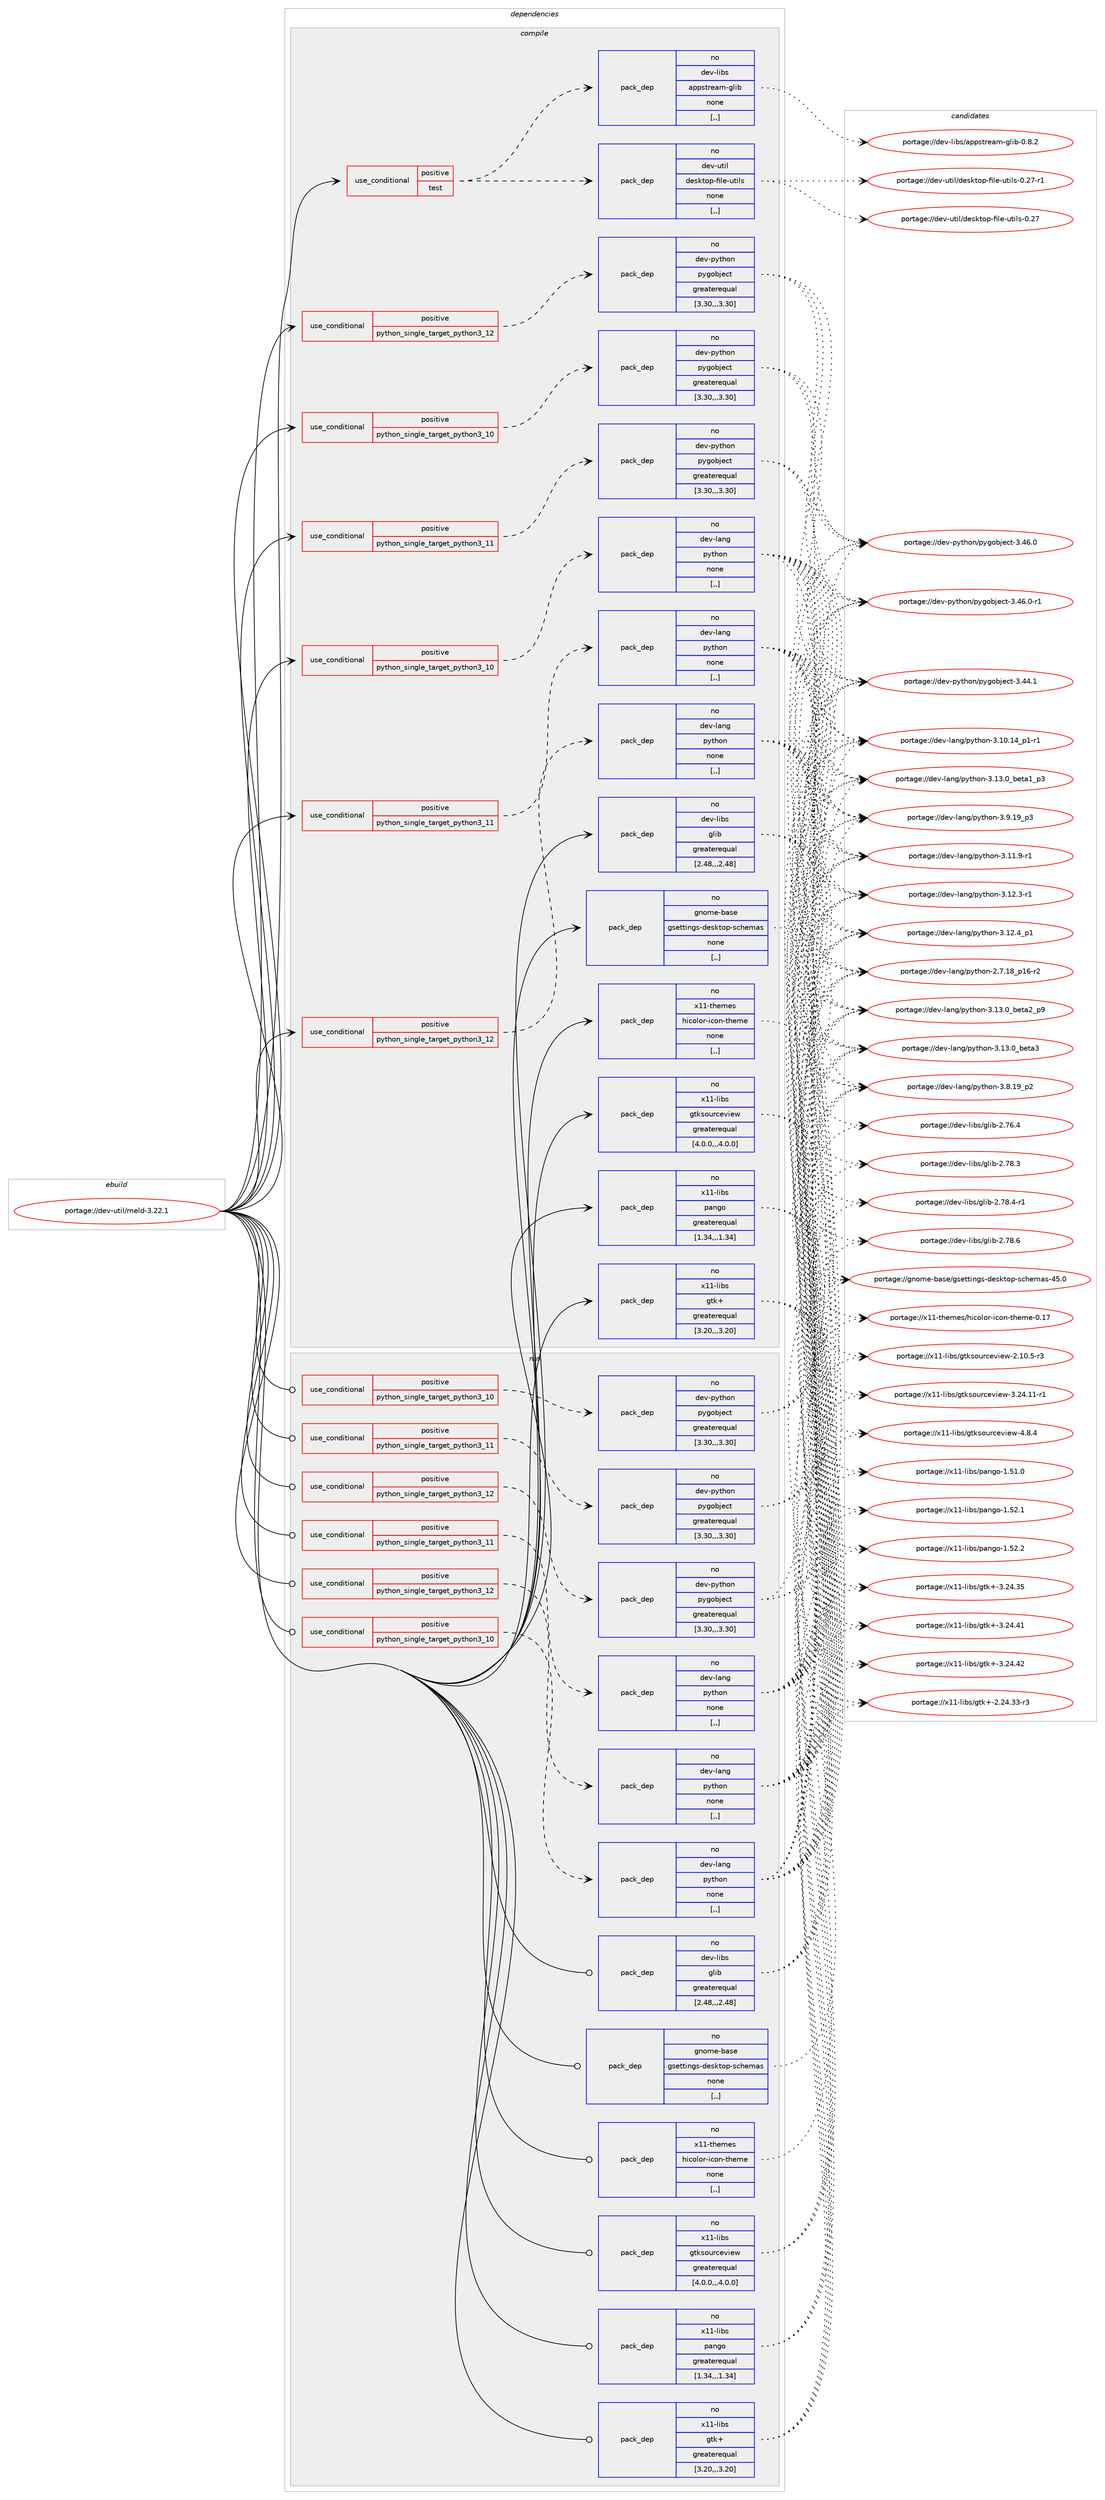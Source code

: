 digraph prolog {

# *************
# Graph options
# *************

newrank=true;
concentrate=true;
compound=true;
graph [rankdir=LR,fontname=Helvetica,fontsize=10,ranksep=1.5];#, ranksep=2.5, nodesep=0.2];
edge  [arrowhead=vee];
node  [fontname=Helvetica,fontsize=10];

# **********
# The ebuild
# **********

subgraph cluster_leftcol {
color=gray;
rank=same;
label=<<i>ebuild</i>>;
id [label="portage://dev-util/meld-3.22.1", color=red, width=4, href="../dev-util/meld-3.22.1.svg"];
}

# ****************
# The dependencies
# ****************

subgraph cluster_midcol {
color=gray;
label=<<i>dependencies</i>>;
subgraph cluster_compile {
fillcolor="#eeeeee";
style=filled;
label=<<i>compile</i>>;
subgraph cond59559 {
dependency212541 [label=<<TABLE BORDER="0" CELLBORDER="1" CELLSPACING="0" CELLPADDING="4"><TR><TD ROWSPAN="3" CELLPADDING="10">use_conditional</TD></TR><TR><TD>positive</TD></TR><TR><TD>python_single_target_python3_10</TD></TR></TABLE>>, shape=none, color=red];
subgraph pack151566 {
dependency212542 [label=<<TABLE BORDER="0" CELLBORDER="1" CELLSPACING="0" CELLPADDING="4" WIDTH="220"><TR><TD ROWSPAN="6" CELLPADDING="30">pack_dep</TD></TR><TR><TD WIDTH="110">no</TD></TR><TR><TD>dev-lang</TD></TR><TR><TD>python</TD></TR><TR><TD>none</TD></TR><TR><TD>[,,]</TD></TR></TABLE>>, shape=none, color=blue];
}
dependency212541:e -> dependency212542:w [weight=20,style="dashed",arrowhead="vee"];
}
id:e -> dependency212541:w [weight=20,style="solid",arrowhead="vee"];
subgraph cond59560 {
dependency212543 [label=<<TABLE BORDER="0" CELLBORDER="1" CELLSPACING="0" CELLPADDING="4"><TR><TD ROWSPAN="3" CELLPADDING="10">use_conditional</TD></TR><TR><TD>positive</TD></TR><TR><TD>python_single_target_python3_10</TD></TR></TABLE>>, shape=none, color=red];
subgraph pack151567 {
dependency212544 [label=<<TABLE BORDER="0" CELLBORDER="1" CELLSPACING="0" CELLPADDING="4" WIDTH="220"><TR><TD ROWSPAN="6" CELLPADDING="30">pack_dep</TD></TR><TR><TD WIDTH="110">no</TD></TR><TR><TD>dev-python</TD></TR><TR><TD>pygobject</TD></TR><TR><TD>greaterequal</TD></TR><TR><TD>[3.30,,,3.30]</TD></TR></TABLE>>, shape=none, color=blue];
}
dependency212543:e -> dependency212544:w [weight=20,style="dashed",arrowhead="vee"];
}
id:e -> dependency212543:w [weight=20,style="solid",arrowhead="vee"];
subgraph cond59561 {
dependency212545 [label=<<TABLE BORDER="0" CELLBORDER="1" CELLSPACING="0" CELLPADDING="4"><TR><TD ROWSPAN="3" CELLPADDING="10">use_conditional</TD></TR><TR><TD>positive</TD></TR><TR><TD>python_single_target_python3_11</TD></TR></TABLE>>, shape=none, color=red];
subgraph pack151568 {
dependency212546 [label=<<TABLE BORDER="0" CELLBORDER="1" CELLSPACING="0" CELLPADDING="4" WIDTH="220"><TR><TD ROWSPAN="6" CELLPADDING="30">pack_dep</TD></TR><TR><TD WIDTH="110">no</TD></TR><TR><TD>dev-lang</TD></TR><TR><TD>python</TD></TR><TR><TD>none</TD></TR><TR><TD>[,,]</TD></TR></TABLE>>, shape=none, color=blue];
}
dependency212545:e -> dependency212546:w [weight=20,style="dashed",arrowhead="vee"];
}
id:e -> dependency212545:w [weight=20,style="solid",arrowhead="vee"];
subgraph cond59562 {
dependency212547 [label=<<TABLE BORDER="0" CELLBORDER="1" CELLSPACING="0" CELLPADDING="4"><TR><TD ROWSPAN="3" CELLPADDING="10">use_conditional</TD></TR><TR><TD>positive</TD></TR><TR><TD>python_single_target_python3_11</TD></TR></TABLE>>, shape=none, color=red];
subgraph pack151569 {
dependency212548 [label=<<TABLE BORDER="0" CELLBORDER="1" CELLSPACING="0" CELLPADDING="4" WIDTH="220"><TR><TD ROWSPAN="6" CELLPADDING="30">pack_dep</TD></TR><TR><TD WIDTH="110">no</TD></TR><TR><TD>dev-python</TD></TR><TR><TD>pygobject</TD></TR><TR><TD>greaterequal</TD></TR><TR><TD>[3.30,,,3.30]</TD></TR></TABLE>>, shape=none, color=blue];
}
dependency212547:e -> dependency212548:w [weight=20,style="dashed",arrowhead="vee"];
}
id:e -> dependency212547:w [weight=20,style="solid",arrowhead="vee"];
subgraph cond59563 {
dependency212549 [label=<<TABLE BORDER="0" CELLBORDER="1" CELLSPACING="0" CELLPADDING="4"><TR><TD ROWSPAN="3" CELLPADDING="10">use_conditional</TD></TR><TR><TD>positive</TD></TR><TR><TD>python_single_target_python3_12</TD></TR></TABLE>>, shape=none, color=red];
subgraph pack151570 {
dependency212550 [label=<<TABLE BORDER="0" CELLBORDER="1" CELLSPACING="0" CELLPADDING="4" WIDTH="220"><TR><TD ROWSPAN="6" CELLPADDING="30">pack_dep</TD></TR><TR><TD WIDTH="110">no</TD></TR><TR><TD>dev-lang</TD></TR><TR><TD>python</TD></TR><TR><TD>none</TD></TR><TR><TD>[,,]</TD></TR></TABLE>>, shape=none, color=blue];
}
dependency212549:e -> dependency212550:w [weight=20,style="dashed",arrowhead="vee"];
}
id:e -> dependency212549:w [weight=20,style="solid",arrowhead="vee"];
subgraph cond59564 {
dependency212551 [label=<<TABLE BORDER="0" CELLBORDER="1" CELLSPACING="0" CELLPADDING="4"><TR><TD ROWSPAN="3" CELLPADDING="10">use_conditional</TD></TR><TR><TD>positive</TD></TR><TR><TD>python_single_target_python3_12</TD></TR></TABLE>>, shape=none, color=red];
subgraph pack151571 {
dependency212552 [label=<<TABLE BORDER="0" CELLBORDER="1" CELLSPACING="0" CELLPADDING="4" WIDTH="220"><TR><TD ROWSPAN="6" CELLPADDING="30">pack_dep</TD></TR><TR><TD WIDTH="110">no</TD></TR><TR><TD>dev-python</TD></TR><TR><TD>pygobject</TD></TR><TR><TD>greaterequal</TD></TR><TR><TD>[3.30,,,3.30]</TD></TR></TABLE>>, shape=none, color=blue];
}
dependency212551:e -> dependency212552:w [weight=20,style="dashed",arrowhead="vee"];
}
id:e -> dependency212551:w [weight=20,style="solid",arrowhead="vee"];
subgraph cond59565 {
dependency212553 [label=<<TABLE BORDER="0" CELLBORDER="1" CELLSPACING="0" CELLPADDING="4"><TR><TD ROWSPAN="3" CELLPADDING="10">use_conditional</TD></TR><TR><TD>positive</TD></TR><TR><TD>test</TD></TR></TABLE>>, shape=none, color=red];
subgraph pack151572 {
dependency212554 [label=<<TABLE BORDER="0" CELLBORDER="1" CELLSPACING="0" CELLPADDING="4" WIDTH="220"><TR><TD ROWSPAN="6" CELLPADDING="30">pack_dep</TD></TR><TR><TD WIDTH="110">no</TD></TR><TR><TD>dev-util</TD></TR><TR><TD>desktop-file-utils</TD></TR><TR><TD>none</TD></TR><TR><TD>[,,]</TD></TR></TABLE>>, shape=none, color=blue];
}
dependency212553:e -> dependency212554:w [weight=20,style="dashed",arrowhead="vee"];
subgraph pack151573 {
dependency212555 [label=<<TABLE BORDER="0" CELLBORDER="1" CELLSPACING="0" CELLPADDING="4" WIDTH="220"><TR><TD ROWSPAN="6" CELLPADDING="30">pack_dep</TD></TR><TR><TD WIDTH="110">no</TD></TR><TR><TD>dev-libs</TD></TR><TR><TD>appstream-glib</TD></TR><TR><TD>none</TD></TR><TR><TD>[,,]</TD></TR></TABLE>>, shape=none, color=blue];
}
dependency212553:e -> dependency212555:w [weight=20,style="dashed",arrowhead="vee"];
}
id:e -> dependency212553:w [weight=20,style="solid",arrowhead="vee"];
subgraph pack151574 {
dependency212556 [label=<<TABLE BORDER="0" CELLBORDER="1" CELLSPACING="0" CELLPADDING="4" WIDTH="220"><TR><TD ROWSPAN="6" CELLPADDING="30">pack_dep</TD></TR><TR><TD WIDTH="110">no</TD></TR><TR><TD>dev-libs</TD></TR><TR><TD>glib</TD></TR><TR><TD>greaterequal</TD></TR><TR><TD>[2.48,,,2.48]</TD></TR></TABLE>>, shape=none, color=blue];
}
id:e -> dependency212556:w [weight=20,style="solid",arrowhead="vee"];
subgraph pack151575 {
dependency212557 [label=<<TABLE BORDER="0" CELLBORDER="1" CELLSPACING="0" CELLPADDING="4" WIDTH="220"><TR><TD ROWSPAN="6" CELLPADDING="30">pack_dep</TD></TR><TR><TD WIDTH="110">no</TD></TR><TR><TD>gnome-base</TD></TR><TR><TD>gsettings-desktop-schemas</TD></TR><TR><TD>none</TD></TR><TR><TD>[,,]</TD></TR></TABLE>>, shape=none, color=blue];
}
id:e -> dependency212557:w [weight=20,style="solid",arrowhead="vee"];
subgraph pack151576 {
dependency212558 [label=<<TABLE BORDER="0" CELLBORDER="1" CELLSPACING="0" CELLPADDING="4" WIDTH="220"><TR><TD ROWSPAN="6" CELLPADDING="30">pack_dep</TD></TR><TR><TD WIDTH="110">no</TD></TR><TR><TD>x11-libs</TD></TR><TR><TD>gtk+</TD></TR><TR><TD>greaterequal</TD></TR><TR><TD>[3.20,,,3.20]</TD></TR></TABLE>>, shape=none, color=blue];
}
id:e -> dependency212558:w [weight=20,style="solid",arrowhead="vee"];
subgraph pack151577 {
dependency212559 [label=<<TABLE BORDER="0" CELLBORDER="1" CELLSPACING="0" CELLPADDING="4" WIDTH="220"><TR><TD ROWSPAN="6" CELLPADDING="30">pack_dep</TD></TR><TR><TD WIDTH="110">no</TD></TR><TR><TD>x11-libs</TD></TR><TR><TD>gtksourceview</TD></TR><TR><TD>greaterequal</TD></TR><TR><TD>[4.0.0,,,4.0.0]</TD></TR></TABLE>>, shape=none, color=blue];
}
id:e -> dependency212559:w [weight=20,style="solid",arrowhead="vee"];
subgraph pack151578 {
dependency212560 [label=<<TABLE BORDER="0" CELLBORDER="1" CELLSPACING="0" CELLPADDING="4" WIDTH="220"><TR><TD ROWSPAN="6" CELLPADDING="30">pack_dep</TD></TR><TR><TD WIDTH="110">no</TD></TR><TR><TD>x11-libs</TD></TR><TR><TD>pango</TD></TR><TR><TD>greaterequal</TD></TR><TR><TD>[1.34,,,1.34]</TD></TR></TABLE>>, shape=none, color=blue];
}
id:e -> dependency212560:w [weight=20,style="solid",arrowhead="vee"];
subgraph pack151579 {
dependency212561 [label=<<TABLE BORDER="0" CELLBORDER="1" CELLSPACING="0" CELLPADDING="4" WIDTH="220"><TR><TD ROWSPAN="6" CELLPADDING="30">pack_dep</TD></TR><TR><TD WIDTH="110">no</TD></TR><TR><TD>x11-themes</TD></TR><TR><TD>hicolor-icon-theme</TD></TR><TR><TD>none</TD></TR><TR><TD>[,,]</TD></TR></TABLE>>, shape=none, color=blue];
}
id:e -> dependency212561:w [weight=20,style="solid",arrowhead="vee"];
}
subgraph cluster_compileandrun {
fillcolor="#eeeeee";
style=filled;
label=<<i>compile and run</i>>;
}
subgraph cluster_run {
fillcolor="#eeeeee";
style=filled;
label=<<i>run</i>>;
subgraph cond59566 {
dependency212562 [label=<<TABLE BORDER="0" CELLBORDER="1" CELLSPACING="0" CELLPADDING="4"><TR><TD ROWSPAN="3" CELLPADDING="10">use_conditional</TD></TR><TR><TD>positive</TD></TR><TR><TD>python_single_target_python3_10</TD></TR></TABLE>>, shape=none, color=red];
subgraph pack151580 {
dependency212563 [label=<<TABLE BORDER="0" CELLBORDER="1" CELLSPACING="0" CELLPADDING="4" WIDTH="220"><TR><TD ROWSPAN="6" CELLPADDING="30">pack_dep</TD></TR><TR><TD WIDTH="110">no</TD></TR><TR><TD>dev-lang</TD></TR><TR><TD>python</TD></TR><TR><TD>none</TD></TR><TR><TD>[,,]</TD></TR></TABLE>>, shape=none, color=blue];
}
dependency212562:e -> dependency212563:w [weight=20,style="dashed",arrowhead="vee"];
}
id:e -> dependency212562:w [weight=20,style="solid",arrowhead="odot"];
subgraph cond59567 {
dependency212564 [label=<<TABLE BORDER="0" CELLBORDER="1" CELLSPACING="0" CELLPADDING="4"><TR><TD ROWSPAN="3" CELLPADDING="10">use_conditional</TD></TR><TR><TD>positive</TD></TR><TR><TD>python_single_target_python3_10</TD></TR></TABLE>>, shape=none, color=red];
subgraph pack151581 {
dependency212565 [label=<<TABLE BORDER="0" CELLBORDER="1" CELLSPACING="0" CELLPADDING="4" WIDTH="220"><TR><TD ROWSPAN="6" CELLPADDING="30">pack_dep</TD></TR><TR><TD WIDTH="110">no</TD></TR><TR><TD>dev-python</TD></TR><TR><TD>pygobject</TD></TR><TR><TD>greaterequal</TD></TR><TR><TD>[3.30,,,3.30]</TD></TR></TABLE>>, shape=none, color=blue];
}
dependency212564:e -> dependency212565:w [weight=20,style="dashed",arrowhead="vee"];
}
id:e -> dependency212564:w [weight=20,style="solid",arrowhead="odot"];
subgraph cond59568 {
dependency212566 [label=<<TABLE BORDER="0" CELLBORDER="1" CELLSPACING="0" CELLPADDING="4"><TR><TD ROWSPAN="3" CELLPADDING="10">use_conditional</TD></TR><TR><TD>positive</TD></TR><TR><TD>python_single_target_python3_11</TD></TR></TABLE>>, shape=none, color=red];
subgraph pack151582 {
dependency212567 [label=<<TABLE BORDER="0" CELLBORDER="1" CELLSPACING="0" CELLPADDING="4" WIDTH="220"><TR><TD ROWSPAN="6" CELLPADDING="30">pack_dep</TD></TR><TR><TD WIDTH="110">no</TD></TR><TR><TD>dev-lang</TD></TR><TR><TD>python</TD></TR><TR><TD>none</TD></TR><TR><TD>[,,]</TD></TR></TABLE>>, shape=none, color=blue];
}
dependency212566:e -> dependency212567:w [weight=20,style="dashed",arrowhead="vee"];
}
id:e -> dependency212566:w [weight=20,style="solid",arrowhead="odot"];
subgraph cond59569 {
dependency212568 [label=<<TABLE BORDER="0" CELLBORDER="1" CELLSPACING="0" CELLPADDING="4"><TR><TD ROWSPAN="3" CELLPADDING="10">use_conditional</TD></TR><TR><TD>positive</TD></TR><TR><TD>python_single_target_python3_11</TD></TR></TABLE>>, shape=none, color=red];
subgraph pack151583 {
dependency212569 [label=<<TABLE BORDER="0" CELLBORDER="1" CELLSPACING="0" CELLPADDING="4" WIDTH="220"><TR><TD ROWSPAN="6" CELLPADDING="30">pack_dep</TD></TR><TR><TD WIDTH="110">no</TD></TR><TR><TD>dev-python</TD></TR><TR><TD>pygobject</TD></TR><TR><TD>greaterequal</TD></TR><TR><TD>[3.30,,,3.30]</TD></TR></TABLE>>, shape=none, color=blue];
}
dependency212568:e -> dependency212569:w [weight=20,style="dashed",arrowhead="vee"];
}
id:e -> dependency212568:w [weight=20,style="solid",arrowhead="odot"];
subgraph cond59570 {
dependency212570 [label=<<TABLE BORDER="0" CELLBORDER="1" CELLSPACING="0" CELLPADDING="4"><TR><TD ROWSPAN="3" CELLPADDING="10">use_conditional</TD></TR><TR><TD>positive</TD></TR><TR><TD>python_single_target_python3_12</TD></TR></TABLE>>, shape=none, color=red];
subgraph pack151584 {
dependency212571 [label=<<TABLE BORDER="0" CELLBORDER="1" CELLSPACING="0" CELLPADDING="4" WIDTH="220"><TR><TD ROWSPAN="6" CELLPADDING="30">pack_dep</TD></TR><TR><TD WIDTH="110">no</TD></TR><TR><TD>dev-lang</TD></TR><TR><TD>python</TD></TR><TR><TD>none</TD></TR><TR><TD>[,,]</TD></TR></TABLE>>, shape=none, color=blue];
}
dependency212570:e -> dependency212571:w [weight=20,style="dashed",arrowhead="vee"];
}
id:e -> dependency212570:w [weight=20,style="solid",arrowhead="odot"];
subgraph cond59571 {
dependency212572 [label=<<TABLE BORDER="0" CELLBORDER="1" CELLSPACING="0" CELLPADDING="4"><TR><TD ROWSPAN="3" CELLPADDING="10">use_conditional</TD></TR><TR><TD>positive</TD></TR><TR><TD>python_single_target_python3_12</TD></TR></TABLE>>, shape=none, color=red];
subgraph pack151585 {
dependency212573 [label=<<TABLE BORDER="0" CELLBORDER="1" CELLSPACING="0" CELLPADDING="4" WIDTH="220"><TR><TD ROWSPAN="6" CELLPADDING="30">pack_dep</TD></TR><TR><TD WIDTH="110">no</TD></TR><TR><TD>dev-python</TD></TR><TR><TD>pygobject</TD></TR><TR><TD>greaterequal</TD></TR><TR><TD>[3.30,,,3.30]</TD></TR></TABLE>>, shape=none, color=blue];
}
dependency212572:e -> dependency212573:w [weight=20,style="dashed",arrowhead="vee"];
}
id:e -> dependency212572:w [weight=20,style="solid",arrowhead="odot"];
subgraph pack151586 {
dependency212574 [label=<<TABLE BORDER="0" CELLBORDER="1" CELLSPACING="0" CELLPADDING="4" WIDTH="220"><TR><TD ROWSPAN="6" CELLPADDING="30">pack_dep</TD></TR><TR><TD WIDTH="110">no</TD></TR><TR><TD>dev-libs</TD></TR><TR><TD>glib</TD></TR><TR><TD>greaterequal</TD></TR><TR><TD>[2.48,,,2.48]</TD></TR></TABLE>>, shape=none, color=blue];
}
id:e -> dependency212574:w [weight=20,style="solid",arrowhead="odot"];
subgraph pack151587 {
dependency212575 [label=<<TABLE BORDER="0" CELLBORDER="1" CELLSPACING="0" CELLPADDING="4" WIDTH="220"><TR><TD ROWSPAN="6" CELLPADDING="30">pack_dep</TD></TR><TR><TD WIDTH="110">no</TD></TR><TR><TD>gnome-base</TD></TR><TR><TD>gsettings-desktop-schemas</TD></TR><TR><TD>none</TD></TR><TR><TD>[,,]</TD></TR></TABLE>>, shape=none, color=blue];
}
id:e -> dependency212575:w [weight=20,style="solid",arrowhead="odot"];
subgraph pack151588 {
dependency212576 [label=<<TABLE BORDER="0" CELLBORDER="1" CELLSPACING="0" CELLPADDING="4" WIDTH="220"><TR><TD ROWSPAN="6" CELLPADDING="30">pack_dep</TD></TR><TR><TD WIDTH="110">no</TD></TR><TR><TD>x11-libs</TD></TR><TR><TD>gtk+</TD></TR><TR><TD>greaterequal</TD></TR><TR><TD>[3.20,,,3.20]</TD></TR></TABLE>>, shape=none, color=blue];
}
id:e -> dependency212576:w [weight=20,style="solid",arrowhead="odot"];
subgraph pack151589 {
dependency212577 [label=<<TABLE BORDER="0" CELLBORDER="1" CELLSPACING="0" CELLPADDING="4" WIDTH="220"><TR><TD ROWSPAN="6" CELLPADDING="30">pack_dep</TD></TR><TR><TD WIDTH="110">no</TD></TR><TR><TD>x11-libs</TD></TR><TR><TD>gtksourceview</TD></TR><TR><TD>greaterequal</TD></TR><TR><TD>[4.0.0,,,4.0.0]</TD></TR></TABLE>>, shape=none, color=blue];
}
id:e -> dependency212577:w [weight=20,style="solid",arrowhead="odot"];
subgraph pack151590 {
dependency212578 [label=<<TABLE BORDER="0" CELLBORDER="1" CELLSPACING="0" CELLPADDING="4" WIDTH="220"><TR><TD ROWSPAN="6" CELLPADDING="30">pack_dep</TD></TR><TR><TD WIDTH="110">no</TD></TR><TR><TD>x11-libs</TD></TR><TR><TD>pango</TD></TR><TR><TD>greaterequal</TD></TR><TR><TD>[1.34,,,1.34]</TD></TR></TABLE>>, shape=none, color=blue];
}
id:e -> dependency212578:w [weight=20,style="solid",arrowhead="odot"];
subgraph pack151591 {
dependency212579 [label=<<TABLE BORDER="0" CELLBORDER="1" CELLSPACING="0" CELLPADDING="4" WIDTH="220"><TR><TD ROWSPAN="6" CELLPADDING="30">pack_dep</TD></TR><TR><TD WIDTH="110">no</TD></TR><TR><TD>x11-themes</TD></TR><TR><TD>hicolor-icon-theme</TD></TR><TR><TD>none</TD></TR><TR><TD>[,,]</TD></TR></TABLE>>, shape=none, color=blue];
}
id:e -> dependency212579:w [weight=20,style="solid",arrowhead="odot"];
}
}

# **************
# The candidates
# **************

subgraph cluster_choices {
rank=same;
color=gray;
label=<<i>candidates</i>>;

subgraph choice151566 {
color=black;
nodesep=1;
choice100101118451089711010347112121116104111110455046554649569511249544511450 [label="portage://dev-lang/python-2.7.18_p16-r2", color=red, width=4,href="../dev-lang/python-2.7.18_p16-r2.svg"];
choice100101118451089711010347112121116104111110455146494846495295112494511449 [label="portage://dev-lang/python-3.10.14_p1-r1", color=red, width=4,href="../dev-lang/python-3.10.14_p1-r1.svg"];
choice100101118451089711010347112121116104111110455146494946574511449 [label="portage://dev-lang/python-3.11.9-r1", color=red, width=4,href="../dev-lang/python-3.11.9-r1.svg"];
choice100101118451089711010347112121116104111110455146495046514511449 [label="portage://dev-lang/python-3.12.3-r1", color=red, width=4,href="../dev-lang/python-3.12.3-r1.svg"];
choice100101118451089711010347112121116104111110455146495046529511249 [label="portage://dev-lang/python-3.12.4_p1", color=red, width=4,href="../dev-lang/python-3.12.4_p1.svg"];
choice10010111845108971101034711212111610411111045514649514648959810111697499511251 [label="portage://dev-lang/python-3.13.0_beta1_p3", color=red, width=4,href="../dev-lang/python-3.13.0_beta1_p3.svg"];
choice10010111845108971101034711212111610411111045514649514648959810111697509511257 [label="portage://dev-lang/python-3.13.0_beta2_p9", color=red, width=4,href="../dev-lang/python-3.13.0_beta2_p9.svg"];
choice1001011184510897110103471121211161041111104551464951464895981011169751 [label="portage://dev-lang/python-3.13.0_beta3", color=red, width=4,href="../dev-lang/python-3.13.0_beta3.svg"];
choice100101118451089711010347112121116104111110455146564649579511250 [label="portage://dev-lang/python-3.8.19_p2", color=red, width=4,href="../dev-lang/python-3.8.19_p2.svg"];
choice100101118451089711010347112121116104111110455146574649579511251 [label="portage://dev-lang/python-3.9.19_p3", color=red, width=4,href="../dev-lang/python-3.9.19_p3.svg"];
dependency212542:e -> choice100101118451089711010347112121116104111110455046554649569511249544511450:w [style=dotted,weight="100"];
dependency212542:e -> choice100101118451089711010347112121116104111110455146494846495295112494511449:w [style=dotted,weight="100"];
dependency212542:e -> choice100101118451089711010347112121116104111110455146494946574511449:w [style=dotted,weight="100"];
dependency212542:e -> choice100101118451089711010347112121116104111110455146495046514511449:w [style=dotted,weight="100"];
dependency212542:e -> choice100101118451089711010347112121116104111110455146495046529511249:w [style=dotted,weight="100"];
dependency212542:e -> choice10010111845108971101034711212111610411111045514649514648959810111697499511251:w [style=dotted,weight="100"];
dependency212542:e -> choice10010111845108971101034711212111610411111045514649514648959810111697509511257:w [style=dotted,weight="100"];
dependency212542:e -> choice1001011184510897110103471121211161041111104551464951464895981011169751:w [style=dotted,weight="100"];
dependency212542:e -> choice100101118451089711010347112121116104111110455146564649579511250:w [style=dotted,weight="100"];
dependency212542:e -> choice100101118451089711010347112121116104111110455146574649579511251:w [style=dotted,weight="100"];
}
subgraph choice151567 {
color=black;
nodesep=1;
choice1001011184511212111610411111047112121103111981061019911645514652524649 [label="portage://dev-python/pygobject-3.44.1", color=red, width=4,href="../dev-python/pygobject-3.44.1.svg"];
choice1001011184511212111610411111047112121103111981061019911645514652544648 [label="portage://dev-python/pygobject-3.46.0", color=red, width=4,href="../dev-python/pygobject-3.46.0.svg"];
choice10010111845112121116104111110471121211031119810610199116455146525446484511449 [label="portage://dev-python/pygobject-3.46.0-r1", color=red, width=4,href="../dev-python/pygobject-3.46.0-r1.svg"];
dependency212544:e -> choice1001011184511212111610411111047112121103111981061019911645514652524649:w [style=dotted,weight="100"];
dependency212544:e -> choice1001011184511212111610411111047112121103111981061019911645514652544648:w [style=dotted,weight="100"];
dependency212544:e -> choice10010111845112121116104111110471121211031119810610199116455146525446484511449:w [style=dotted,weight="100"];
}
subgraph choice151568 {
color=black;
nodesep=1;
choice100101118451089711010347112121116104111110455046554649569511249544511450 [label="portage://dev-lang/python-2.7.18_p16-r2", color=red, width=4,href="../dev-lang/python-2.7.18_p16-r2.svg"];
choice100101118451089711010347112121116104111110455146494846495295112494511449 [label="portage://dev-lang/python-3.10.14_p1-r1", color=red, width=4,href="../dev-lang/python-3.10.14_p1-r1.svg"];
choice100101118451089711010347112121116104111110455146494946574511449 [label="portage://dev-lang/python-3.11.9-r1", color=red, width=4,href="../dev-lang/python-3.11.9-r1.svg"];
choice100101118451089711010347112121116104111110455146495046514511449 [label="portage://dev-lang/python-3.12.3-r1", color=red, width=4,href="../dev-lang/python-3.12.3-r1.svg"];
choice100101118451089711010347112121116104111110455146495046529511249 [label="portage://dev-lang/python-3.12.4_p1", color=red, width=4,href="../dev-lang/python-3.12.4_p1.svg"];
choice10010111845108971101034711212111610411111045514649514648959810111697499511251 [label="portage://dev-lang/python-3.13.0_beta1_p3", color=red, width=4,href="../dev-lang/python-3.13.0_beta1_p3.svg"];
choice10010111845108971101034711212111610411111045514649514648959810111697509511257 [label="portage://dev-lang/python-3.13.0_beta2_p9", color=red, width=4,href="../dev-lang/python-3.13.0_beta2_p9.svg"];
choice1001011184510897110103471121211161041111104551464951464895981011169751 [label="portage://dev-lang/python-3.13.0_beta3", color=red, width=4,href="../dev-lang/python-3.13.0_beta3.svg"];
choice100101118451089711010347112121116104111110455146564649579511250 [label="portage://dev-lang/python-3.8.19_p2", color=red, width=4,href="../dev-lang/python-3.8.19_p2.svg"];
choice100101118451089711010347112121116104111110455146574649579511251 [label="portage://dev-lang/python-3.9.19_p3", color=red, width=4,href="../dev-lang/python-3.9.19_p3.svg"];
dependency212546:e -> choice100101118451089711010347112121116104111110455046554649569511249544511450:w [style=dotted,weight="100"];
dependency212546:e -> choice100101118451089711010347112121116104111110455146494846495295112494511449:w [style=dotted,weight="100"];
dependency212546:e -> choice100101118451089711010347112121116104111110455146494946574511449:w [style=dotted,weight="100"];
dependency212546:e -> choice100101118451089711010347112121116104111110455146495046514511449:w [style=dotted,weight="100"];
dependency212546:e -> choice100101118451089711010347112121116104111110455146495046529511249:w [style=dotted,weight="100"];
dependency212546:e -> choice10010111845108971101034711212111610411111045514649514648959810111697499511251:w [style=dotted,weight="100"];
dependency212546:e -> choice10010111845108971101034711212111610411111045514649514648959810111697509511257:w [style=dotted,weight="100"];
dependency212546:e -> choice1001011184510897110103471121211161041111104551464951464895981011169751:w [style=dotted,weight="100"];
dependency212546:e -> choice100101118451089711010347112121116104111110455146564649579511250:w [style=dotted,weight="100"];
dependency212546:e -> choice100101118451089711010347112121116104111110455146574649579511251:w [style=dotted,weight="100"];
}
subgraph choice151569 {
color=black;
nodesep=1;
choice1001011184511212111610411111047112121103111981061019911645514652524649 [label="portage://dev-python/pygobject-3.44.1", color=red, width=4,href="../dev-python/pygobject-3.44.1.svg"];
choice1001011184511212111610411111047112121103111981061019911645514652544648 [label="portage://dev-python/pygobject-3.46.0", color=red, width=4,href="../dev-python/pygobject-3.46.0.svg"];
choice10010111845112121116104111110471121211031119810610199116455146525446484511449 [label="portage://dev-python/pygobject-3.46.0-r1", color=red, width=4,href="../dev-python/pygobject-3.46.0-r1.svg"];
dependency212548:e -> choice1001011184511212111610411111047112121103111981061019911645514652524649:w [style=dotted,weight="100"];
dependency212548:e -> choice1001011184511212111610411111047112121103111981061019911645514652544648:w [style=dotted,weight="100"];
dependency212548:e -> choice10010111845112121116104111110471121211031119810610199116455146525446484511449:w [style=dotted,weight="100"];
}
subgraph choice151570 {
color=black;
nodesep=1;
choice100101118451089711010347112121116104111110455046554649569511249544511450 [label="portage://dev-lang/python-2.7.18_p16-r2", color=red, width=4,href="../dev-lang/python-2.7.18_p16-r2.svg"];
choice100101118451089711010347112121116104111110455146494846495295112494511449 [label="portage://dev-lang/python-3.10.14_p1-r1", color=red, width=4,href="../dev-lang/python-3.10.14_p1-r1.svg"];
choice100101118451089711010347112121116104111110455146494946574511449 [label="portage://dev-lang/python-3.11.9-r1", color=red, width=4,href="../dev-lang/python-3.11.9-r1.svg"];
choice100101118451089711010347112121116104111110455146495046514511449 [label="portage://dev-lang/python-3.12.3-r1", color=red, width=4,href="../dev-lang/python-3.12.3-r1.svg"];
choice100101118451089711010347112121116104111110455146495046529511249 [label="portage://dev-lang/python-3.12.4_p1", color=red, width=4,href="../dev-lang/python-3.12.4_p1.svg"];
choice10010111845108971101034711212111610411111045514649514648959810111697499511251 [label="portage://dev-lang/python-3.13.0_beta1_p3", color=red, width=4,href="../dev-lang/python-3.13.0_beta1_p3.svg"];
choice10010111845108971101034711212111610411111045514649514648959810111697509511257 [label="portage://dev-lang/python-3.13.0_beta2_p9", color=red, width=4,href="../dev-lang/python-3.13.0_beta2_p9.svg"];
choice1001011184510897110103471121211161041111104551464951464895981011169751 [label="portage://dev-lang/python-3.13.0_beta3", color=red, width=4,href="../dev-lang/python-3.13.0_beta3.svg"];
choice100101118451089711010347112121116104111110455146564649579511250 [label="portage://dev-lang/python-3.8.19_p2", color=red, width=4,href="../dev-lang/python-3.8.19_p2.svg"];
choice100101118451089711010347112121116104111110455146574649579511251 [label="portage://dev-lang/python-3.9.19_p3", color=red, width=4,href="../dev-lang/python-3.9.19_p3.svg"];
dependency212550:e -> choice100101118451089711010347112121116104111110455046554649569511249544511450:w [style=dotted,weight="100"];
dependency212550:e -> choice100101118451089711010347112121116104111110455146494846495295112494511449:w [style=dotted,weight="100"];
dependency212550:e -> choice100101118451089711010347112121116104111110455146494946574511449:w [style=dotted,weight="100"];
dependency212550:e -> choice100101118451089711010347112121116104111110455146495046514511449:w [style=dotted,weight="100"];
dependency212550:e -> choice100101118451089711010347112121116104111110455146495046529511249:w [style=dotted,weight="100"];
dependency212550:e -> choice10010111845108971101034711212111610411111045514649514648959810111697499511251:w [style=dotted,weight="100"];
dependency212550:e -> choice10010111845108971101034711212111610411111045514649514648959810111697509511257:w [style=dotted,weight="100"];
dependency212550:e -> choice1001011184510897110103471121211161041111104551464951464895981011169751:w [style=dotted,weight="100"];
dependency212550:e -> choice100101118451089711010347112121116104111110455146564649579511250:w [style=dotted,weight="100"];
dependency212550:e -> choice100101118451089711010347112121116104111110455146574649579511251:w [style=dotted,weight="100"];
}
subgraph choice151571 {
color=black;
nodesep=1;
choice1001011184511212111610411111047112121103111981061019911645514652524649 [label="portage://dev-python/pygobject-3.44.1", color=red, width=4,href="../dev-python/pygobject-3.44.1.svg"];
choice1001011184511212111610411111047112121103111981061019911645514652544648 [label="portage://dev-python/pygobject-3.46.0", color=red, width=4,href="../dev-python/pygobject-3.46.0.svg"];
choice10010111845112121116104111110471121211031119810610199116455146525446484511449 [label="portage://dev-python/pygobject-3.46.0-r1", color=red, width=4,href="../dev-python/pygobject-3.46.0-r1.svg"];
dependency212552:e -> choice1001011184511212111610411111047112121103111981061019911645514652524649:w [style=dotted,weight="100"];
dependency212552:e -> choice1001011184511212111610411111047112121103111981061019911645514652544648:w [style=dotted,weight="100"];
dependency212552:e -> choice10010111845112121116104111110471121211031119810610199116455146525446484511449:w [style=dotted,weight="100"];
}
subgraph choice151572 {
color=black;
nodesep=1;
choice100101118451171161051084710010111510711611111245102105108101451171161051081154548465055 [label="portage://dev-util/desktop-file-utils-0.27", color=red, width=4,href="../dev-util/desktop-file-utils-0.27.svg"];
choice1001011184511711610510847100101115107116111112451021051081014511711610510811545484650554511449 [label="portage://dev-util/desktop-file-utils-0.27-r1", color=red, width=4,href="../dev-util/desktop-file-utils-0.27-r1.svg"];
dependency212554:e -> choice100101118451171161051084710010111510711611111245102105108101451171161051081154548465055:w [style=dotted,weight="100"];
dependency212554:e -> choice1001011184511711610510847100101115107116111112451021051081014511711610510811545484650554511449:w [style=dotted,weight="100"];
}
subgraph choice151573 {
color=black;
nodesep=1;
choice10010111845108105981154797112112115116114101971094510310810598454846564650 [label="portage://dev-libs/appstream-glib-0.8.2", color=red, width=4,href="../dev-libs/appstream-glib-0.8.2.svg"];
dependency212555:e -> choice10010111845108105981154797112112115116114101971094510310810598454846564650:w [style=dotted,weight="100"];
}
subgraph choice151574 {
color=black;
nodesep=1;
choice1001011184510810598115471031081059845504655544652 [label="portage://dev-libs/glib-2.76.4", color=red, width=4,href="../dev-libs/glib-2.76.4.svg"];
choice1001011184510810598115471031081059845504655564651 [label="portage://dev-libs/glib-2.78.3", color=red, width=4,href="../dev-libs/glib-2.78.3.svg"];
choice10010111845108105981154710310810598455046555646524511449 [label="portage://dev-libs/glib-2.78.4-r1", color=red, width=4,href="../dev-libs/glib-2.78.4-r1.svg"];
choice1001011184510810598115471031081059845504655564654 [label="portage://dev-libs/glib-2.78.6", color=red, width=4,href="../dev-libs/glib-2.78.6.svg"];
dependency212556:e -> choice1001011184510810598115471031081059845504655544652:w [style=dotted,weight="100"];
dependency212556:e -> choice1001011184510810598115471031081059845504655564651:w [style=dotted,weight="100"];
dependency212556:e -> choice10010111845108105981154710310810598455046555646524511449:w [style=dotted,weight="100"];
dependency212556:e -> choice1001011184510810598115471031081059845504655564654:w [style=dotted,weight="100"];
}
subgraph choice151575 {
color=black;
nodesep=1;
choice10311011110910145989711510147103115101116116105110103115451001011151071161111124511599104101109971154552534648 [label="portage://gnome-base/gsettings-desktop-schemas-45.0", color=red, width=4,href="../gnome-base/gsettings-desktop-schemas-45.0.svg"];
dependency212557:e -> choice10311011110910145989711510147103115101116116105110103115451001011151071161111124511599104101109971154552534648:w [style=dotted,weight="100"];
}
subgraph choice151576 {
color=black;
nodesep=1;
choice12049494510810598115471031161074345504650524651514511451 [label="portage://x11-libs/gtk+-2.24.33-r3", color=red, width=4,href="../x11-libs/gtk+-2.24.33-r3.svg"];
choice1204949451081059811547103116107434551465052465153 [label="portage://x11-libs/gtk+-3.24.35", color=red, width=4,href="../x11-libs/gtk+-3.24.35.svg"];
choice1204949451081059811547103116107434551465052465249 [label="portage://x11-libs/gtk+-3.24.41", color=red, width=4,href="../x11-libs/gtk+-3.24.41.svg"];
choice1204949451081059811547103116107434551465052465250 [label="portage://x11-libs/gtk+-3.24.42", color=red, width=4,href="../x11-libs/gtk+-3.24.42.svg"];
dependency212558:e -> choice12049494510810598115471031161074345504650524651514511451:w [style=dotted,weight="100"];
dependency212558:e -> choice1204949451081059811547103116107434551465052465153:w [style=dotted,weight="100"];
dependency212558:e -> choice1204949451081059811547103116107434551465052465249:w [style=dotted,weight="100"];
dependency212558:e -> choice1204949451081059811547103116107434551465052465250:w [style=dotted,weight="100"];
}
subgraph choice151577 {
color=black;
nodesep=1;
choice120494945108105981154710311610711511111711499101118105101119455046494846534511451 [label="portage://x11-libs/gtksourceview-2.10.5-r3", color=red, width=4,href="../x11-libs/gtksourceview-2.10.5-r3.svg"];
choice12049494510810598115471031161071151111171149910111810510111945514650524649494511449 [label="portage://x11-libs/gtksourceview-3.24.11-r1", color=red, width=4,href="../x11-libs/gtksourceview-3.24.11-r1.svg"];
choice120494945108105981154710311610711511111711499101118105101119455246564652 [label="portage://x11-libs/gtksourceview-4.8.4", color=red, width=4,href="../x11-libs/gtksourceview-4.8.4.svg"];
dependency212559:e -> choice120494945108105981154710311610711511111711499101118105101119455046494846534511451:w [style=dotted,weight="100"];
dependency212559:e -> choice12049494510810598115471031161071151111171149910111810510111945514650524649494511449:w [style=dotted,weight="100"];
dependency212559:e -> choice120494945108105981154710311610711511111711499101118105101119455246564652:w [style=dotted,weight="100"];
}
subgraph choice151578 {
color=black;
nodesep=1;
choice12049494510810598115471129711010311145494653494648 [label="portage://x11-libs/pango-1.51.0", color=red, width=4,href="../x11-libs/pango-1.51.0.svg"];
choice12049494510810598115471129711010311145494653504649 [label="portage://x11-libs/pango-1.52.1", color=red, width=4,href="../x11-libs/pango-1.52.1.svg"];
choice12049494510810598115471129711010311145494653504650 [label="portage://x11-libs/pango-1.52.2", color=red, width=4,href="../x11-libs/pango-1.52.2.svg"];
dependency212560:e -> choice12049494510810598115471129711010311145494653494648:w [style=dotted,weight="100"];
dependency212560:e -> choice12049494510810598115471129711010311145494653504649:w [style=dotted,weight="100"];
dependency212560:e -> choice12049494510810598115471129711010311145494653504650:w [style=dotted,weight="100"];
}
subgraph choice151579 {
color=black;
nodesep=1;
choice12049494511610410110910111547104105991111081111144510599111110451161041011091014548464955 [label="portage://x11-themes/hicolor-icon-theme-0.17", color=red, width=4,href="../x11-themes/hicolor-icon-theme-0.17.svg"];
dependency212561:e -> choice12049494511610410110910111547104105991111081111144510599111110451161041011091014548464955:w [style=dotted,weight="100"];
}
subgraph choice151580 {
color=black;
nodesep=1;
choice100101118451089711010347112121116104111110455046554649569511249544511450 [label="portage://dev-lang/python-2.7.18_p16-r2", color=red, width=4,href="../dev-lang/python-2.7.18_p16-r2.svg"];
choice100101118451089711010347112121116104111110455146494846495295112494511449 [label="portage://dev-lang/python-3.10.14_p1-r1", color=red, width=4,href="../dev-lang/python-3.10.14_p1-r1.svg"];
choice100101118451089711010347112121116104111110455146494946574511449 [label="portage://dev-lang/python-3.11.9-r1", color=red, width=4,href="../dev-lang/python-3.11.9-r1.svg"];
choice100101118451089711010347112121116104111110455146495046514511449 [label="portage://dev-lang/python-3.12.3-r1", color=red, width=4,href="../dev-lang/python-3.12.3-r1.svg"];
choice100101118451089711010347112121116104111110455146495046529511249 [label="portage://dev-lang/python-3.12.4_p1", color=red, width=4,href="../dev-lang/python-3.12.4_p1.svg"];
choice10010111845108971101034711212111610411111045514649514648959810111697499511251 [label="portage://dev-lang/python-3.13.0_beta1_p3", color=red, width=4,href="../dev-lang/python-3.13.0_beta1_p3.svg"];
choice10010111845108971101034711212111610411111045514649514648959810111697509511257 [label="portage://dev-lang/python-3.13.0_beta2_p9", color=red, width=4,href="../dev-lang/python-3.13.0_beta2_p9.svg"];
choice1001011184510897110103471121211161041111104551464951464895981011169751 [label="portage://dev-lang/python-3.13.0_beta3", color=red, width=4,href="../dev-lang/python-3.13.0_beta3.svg"];
choice100101118451089711010347112121116104111110455146564649579511250 [label="portage://dev-lang/python-3.8.19_p2", color=red, width=4,href="../dev-lang/python-3.8.19_p2.svg"];
choice100101118451089711010347112121116104111110455146574649579511251 [label="portage://dev-lang/python-3.9.19_p3", color=red, width=4,href="../dev-lang/python-3.9.19_p3.svg"];
dependency212563:e -> choice100101118451089711010347112121116104111110455046554649569511249544511450:w [style=dotted,weight="100"];
dependency212563:e -> choice100101118451089711010347112121116104111110455146494846495295112494511449:w [style=dotted,weight="100"];
dependency212563:e -> choice100101118451089711010347112121116104111110455146494946574511449:w [style=dotted,weight="100"];
dependency212563:e -> choice100101118451089711010347112121116104111110455146495046514511449:w [style=dotted,weight="100"];
dependency212563:e -> choice100101118451089711010347112121116104111110455146495046529511249:w [style=dotted,weight="100"];
dependency212563:e -> choice10010111845108971101034711212111610411111045514649514648959810111697499511251:w [style=dotted,weight="100"];
dependency212563:e -> choice10010111845108971101034711212111610411111045514649514648959810111697509511257:w [style=dotted,weight="100"];
dependency212563:e -> choice1001011184510897110103471121211161041111104551464951464895981011169751:w [style=dotted,weight="100"];
dependency212563:e -> choice100101118451089711010347112121116104111110455146564649579511250:w [style=dotted,weight="100"];
dependency212563:e -> choice100101118451089711010347112121116104111110455146574649579511251:w [style=dotted,weight="100"];
}
subgraph choice151581 {
color=black;
nodesep=1;
choice1001011184511212111610411111047112121103111981061019911645514652524649 [label="portage://dev-python/pygobject-3.44.1", color=red, width=4,href="../dev-python/pygobject-3.44.1.svg"];
choice1001011184511212111610411111047112121103111981061019911645514652544648 [label="portage://dev-python/pygobject-3.46.0", color=red, width=4,href="../dev-python/pygobject-3.46.0.svg"];
choice10010111845112121116104111110471121211031119810610199116455146525446484511449 [label="portage://dev-python/pygobject-3.46.0-r1", color=red, width=4,href="../dev-python/pygobject-3.46.0-r1.svg"];
dependency212565:e -> choice1001011184511212111610411111047112121103111981061019911645514652524649:w [style=dotted,weight="100"];
dependency212565:e -> choice1001011184511212111610411111047112121103111981061019911645514652544648:w [style=dotted,weight="100"];
dependency212565:e -> choice10010111845112121116104111110471121211031119810610199116455146525446484511449:w [style=dotted,weight="100"];
}
subgraph choice151582 {
color=black;
nodesep=1;
choice100101118451089711010347112121116104111110455046554649569511249544511450 [label="portage://dev-lang/python-2.7.18_p16-r2", color=red, width=4,href="../dev-lang/python-2.7.18_p16-r2.svg"];
choice100101118451089711010347112121116104111110455146494846495295112494511449 [label="portage://dev-lang/python-3.10.14_p1-r1", color=red, width=4,href="../dev-lang/python-3.10.14_p1-r1.svg"];
choice100101118451089711010347112121116104111110455146494946574511449 [label="portage://dev-lang/python-3.11.9-r1", color=red, width=4,href="../dev-lang/python-3.11.9-r1.svg"];
choice100101118451089711010347112121116104111110455146495046514511449 [label="portage://dev-lang/python-3.12.3-r1", color=red, width=4,href="../dev-lang/python-3.12.3-r1.svg"];
choice100101118451089711010347112121116104111110455146495046529511249 [label="portage://dev-lang/python-3.12.4_p1", color=red, width=4,href="../dev-lang/python-3.12.4_p1.svg"];
choice10010111845108971101034711212111610411111045514649514648959810111697499511251 [label="portage://dev-lang/python-3.13.0_beta1_p3", color=red, width=4,href="../dev-lang/python-3.13.0_beta1_p3.svg"];
choice10010111845108971101034711212111610411111045514649514648959810111697509511257 [label="portage://dev-lang/python-3.13.0_beta2_p9", color=red, width=4,href="../dev-lang/python-3.13.0_beta2_p9.svg"];
choice1001011184510897110103471121211161041111104551464951464895981011169751 [label="portage://dev-lang/python-3.13.0_beta3", color=red, width=4,href="../dev-lang/python-3.13.0_beta3.svg"];
choice100101118451089711010347112121116104111110455146564649579511250 [label="portage://dev-lang/python-3.8.19_p2", color=red, width=4,href="../dev-lang/python-3.8.19_p2.svg"];
choice100101118451089711010347112121116104111110455146574649579511251 [label="portage://dev-lang/python-3.9.19_p3", color=red, width=4,href="../dev-lang/python-3.9.19_p3.svg"];
dependency212567:e -> choice100101118451089711010347112121116104111110455046554649569511249544511450:w [style=dotted,weight="100"];
dependency212567:e -> choice100101118451089711010347112121116104111110455146494846495295112494511449:w [style=dotted,weight="100"];
dependency212567:e -> choice100101118451089711010347112121116104111110455146494946574511449:w [style=dotted,weight="100"];
dependency212567:e -> choice100101118451089711010347112121116104111110455146495046514511449:w [style=dotted,weight="100"];
dependency212567:e -> choice100101118451089711010347112121116104111110455146495046529511249:w [style=dotted,weight="100"];
dependency212567:e -> choice10010111845108971101034711212111610411111045514649514648959810111697499511251:w [style=dotted,weight="100"];
dependency212567:e -> choice10010111845108971101034711212111610411111045514649514648959810111697509511257:w [style=dotted,weight="100"];
dependency212567:e -> choice1001011184510897110103471121211161041111104551464951464895981011169751:w [style=dotted,weight="100"];
dependency212567:e -> choice100101118451089711010347112121116104111110455146564649579511250:w [style=dotted,weight="100"];
dependency212567:e -> choice100101118451089711010347112121116104111110455146574649579511251:w [style=dotted,weight="100"];
}
subgraph choice151583 {
color=black;
nodesep=1;
choice1001011184511212111610411111047112121103111981061019911645514652524649 [label="portage://dev-python/pygobject-3.44.1", color=red, width=4,href="../dev-python/pygobject-3.44.1.svg"];
choice1001011184511212111610411111047112121103111981061019911645514652544648 [label="portage://dev-python/pygobject-3.46.0", color=red, width=4,href="../dev-python/pygobject-3.46.0.svg"];
choice10010111845112121116104111110471121211031119810610199116455146525446484511449 [label="portage://dev-python/pygobject-3.46.0-r1", color=red, width=4,href="../dev-python/pygobject-3.46.0-r1.svg"];
dependency212569:e -> choice1001011184511212111610411111047112121103111981061019911645514652524649:w [style=dotted,weight="100"];
dependency212569:e -> choice1001011184511212111610411111047112121103111981061019911645514652544648:w [style=dotted,weight="100"];
dependency212569:e -> choice10010111845112121116104111110471121211031119810610199116455146525446484511449:w [style=dotted,weight="100"];
}
subgraph choice151584 {
color=black;
nodesep=1;
choice100101118451089711010347112121116104111110455046554649569511249544511450 [label="portage://dev-lang/python-2.7.18_p16-r2", color=red, width=4,href="../dev-lang/python-2.7.18_p16-r2.svg"];
choice100101118451089711010347112121116104111110455146494846495295112494511449 [label="portage://dev-lang/python-3.10.14_p1-r1", color=red, width=4,href="../dev-lang/python-3.10.14_p1-r1.svg"];
choice100101118451089711010347112121116104111110455146494946574511449 [label="portage://dev-lang/python-3.11.9-r1", color=red, width=4,href="../dev-lang/python-3.11.9-r1.svg"];
choice100101118451089711010347112121116104111110455146495046514511449 [label="portage://dev-lang/python-3.12.3-r1", color=red, width=4,href="../dev-lang/python-3.12.3-r1.svg"];
choice100101118451089711010347112121116104111110455146495046529511249 [label="portage://dev-lang/python-3.12.4_p1", color=red, width=4,href="../dev-lang/python-3.12.4_p1.svg"];
choice10010111845108971101034711212111610411111045514649514648959810111697499511251 [label="portage://dev-lang/python-3.13.0_beta1_p3", color=red, width=4,href="../dev-lang/python-3.13.0_beta1_p3.svg"];
choice10010111845108971101034711212111610411111045514649514648959810111697509511257 [label="portage://dev-lang/python-3.13.0_beta2_p9", color=red, width=4,href="../dev-lang/python-3.13.0_beta2_p9.svg"];
choice1001011184510897110103471121211161041111104551464951464895981011169751 [label="portage://dev-lang/python-3.13.0_beta3", color=red, width=4,href="../dev-lang/python-3.13.0_beta3.svg"];
choice100101118451089711010347112121116104111110455146564649579511250 [label="portage://dev-lang/python-3.8.19_p2", color=red, width=4,href="../dev-lang/python-3.8.19_p2.svg"];
choice100101118451089711010347112121116104111110455146574649579511251 [label="portage://dev-lang/python-3.9.19_p3", color=red, width=4,href="../dev-lang/python-3.9.19_p3.svg"];
dependency212571:e -> choice100101118451089711010347112121116104111110455046554649569511249544511450:w [style=dotted,weight="100"];
dependency212571:e -> choice100101118451089711010347112121116104111110455146494846495295112494511449:w [style=dotted,weight="100"];
dependency212571:e -> choice100101118451089711010347112121116104111110455146494946574511449:w [style=dotted,weight="100"];
dependency212571:e -> choice100101118451089711010347112121116104111110455146495046514511449:w [style=dotted,weight="100"];
dependency212571:e -> choice100101118451089711010347112121116104111110455146495046529511249:w [style=dotted,weight="100"];
dependency212571:e -> choice10010111845108971101034711212111610411111045514649514648959810111697499511251:w [style=dotted,weight="100"];
dependency212571:e -> choice10010111845108971101034711212111610411111045514649514648959810111697509511257:w [style=dotted,weight="100"];
dependency212571:e -> choice1001011184510897110103471121211161041111104551464951464895981011169751:w [style=dotted,weight="100"];
dependency212571:e -> choice100101118451089711010347112121116104111110455146564649579511250:w [style=dotted,weight="100"];
dependency212571:e -> choice100101118451089711010347112121116104111110455146574649579511251:w [style=dotted,weight="100"];
}
subgraph choice151585 {
color=black;
nodesep=1;
choice1001011184511212111610411111047112121103111981061019911645514652524649 [label="portage://dev-python/pygobject-3.44.1", color=red, width=4,href="../dev-python/pygobject-3.44.1.svg"];
choice1001011184511212111610411111047112121103111981061019911645514652544648 [label="portage://dev-python/pygobject-3.46.0", color=red, width=4,href="../dev-python/pygobject-3.46.0.svg"];
choice10010111845112121116104111110471121211031119810610199116455146525446484511449 [label="portage://dev-python/pygobject-3.46.0-r1", color=red, width=4,href="../dev-python/pygobject-3.46.0-r1.svg"];
dependency212573:e -> choice1001011184511212111610411111047112121103111981061019911645514652524649:w [style=dotted,weight="100"];
dependency212573:e -> choice1001011184511212111610411111047112121103111981061019911645514652544648:w [style=dotted,weight="100"];
dependency212573:e -> choice10010111845112121116104111110471121211031119810610199116455146525446484511449:w [style=dotted,weight="100"];
}
subgraph choice151586 {
color=black;
nodesep=1;
choice1001011184510810598115471031081059845504655544652 [label="portage://dev-libs/glib-2.76.4", color=red, width=4,href="../dev-libs/glib-2.76.4.svg"];
choice1001011184510810598115471031081059845504655564651 [label="portage://dev-libs/glib-2.78.3", color=red, width=4,href="../dev-libs/glib-2.78.3.svg"];
choice10010111845108105981154710310810598455046555646524511449 [label="portage://dev-libs/glib-2.78.4-r1", color=red, width=4,href="../dev-libs/glib-2.78.4-r1.svg"];
choice1001011184510810598115471031081059845504655564654 [label="portage://dev-libs/glib-2.78.6", color=red, width=4,href="../dev-libs/glib-2.78.6.svg"];
dependency212574:e -> choice1001011184510810598115471031081059845504655544652:w [style=dotted,weight="100"];
dependency212574:e -> choice1001011184510810598115471031081059845504655564651:w [style=dotted,weight="100"];
dependency212574:e -> choice10010111845108105981154710310810598455046555646524511449:w [style=dotted,weight="100"];
dependency212574:e -> choice1001011184510810598115471031081059845504655564654:w [style=dotted,weight="100"];
}
subgraph choice151587 {
color=black;
nodesep=1;
choice10311011110910145989711510147103115101116116105110103115451001011151071161111124511599104101109971154552534648 [label="portage://gnome-base/gsettings-desktop-schemas-45.0", color=red, width=4,href="../gnome-base/gsettings-desktop-schemas-45.0.svg"];
dependency212575:e -> choice10311011110910145989711510147103115101116116105110103115451001011151071161111124511599104101109971154552534648:w [style=dotted,weight="100"];
}
subgraph choice151588 {
color=black;
nodesep=1;
choice12049494510810598115471031161074345504650524651514511451 [label="portage://x11-libs/gtk+-2.24.33-r3", color=red, width=4,href="../x11-libs/gtk+-2.24.33-r3.svg"];
choice1204949451081059811547103116107434551465052465153 [label="portage://x11-libs/gtk+-3.24.35", color=red, width=4,href="../x11-libs/gtk+-3.24.35.svg"];
choice1204949451081059811547103116107434551465052465249 [label="portage://x11-libs/gtk+-3.24.41", color=red, width=4,href="../x11-libs/gtk+-3.24.41.svg"];
choice1204949451081059811547103116107434551465052465250 [label="portage://x11-libs/gtk+-3.24.42", color=red, width=4,href="../x11-libs/gtk+-3.24.42.svg"];
dependency212576:e -> choice12049494510810598115471031161074345504650524651514511451:w [style=dotted,weight="100"];
dependency212576:e -> choice1204949451081059811547103116107434551465052465153:w [style=dotted,weight="100"];
dependency212576:e -> choice1204949451081059811547103116107434551465052465249:w [style=dotted,weight="100"];
dependency212576:e -> choice1204949451081059811547103116107434551465052465250:w [style=dotted,weight="100"];
}
subgraph choice151589 {
color=black;
nodesep=1;
choice120494945108105981154710311610711511111711499101118105101119455046494846534511451 [label="portage://x11-libs/gtksourceview-2.10.5-r3", color=red, width=4,href="../x11-libs/gtksourceview-2.10.5-r3.svg"];
choice12049494510810598115471031161071151111171149910111810510111945514650524649494511449 [label="portage://x11-libs/gtksourceview-3.24.11-r1", color=red, width=4,href="../x11-libs/gtksourceview-3.24.11-r1.svg"];
choice120494945108105981154710311610711511111711499101118105101119455246564652 [label="portage://x11-libs/gtksourceview-4.8.4", color=red, width=4,href="../x11-libs/gtksourceview-4.8.4.svg"];
dependency212577:e -> choice120494945108105981154710311610711511111711499101118105101119455046494846534511451:w [style=dotted,weight="100"];
dependency212577:e -> choice12049494510810598115471031161071151111171149910111810510111945514650524649494511449:w [style=dotted,weight="100"];
dependency212577:e -> choice120494945108105981154710311610711511111711499101118105101119455246564652:w [style=dotted,weight="100"];
}
subgraph choice151590 {
color=black;
nodesep=1;
choice12049494510810598115471129711010311145494653494648 [label="portage://x11-libs/pango-1.51.0", color=red, width=4,href="../x11-libs/pango-1.51.0.svg"];
choice12049494510810598115471129711010311145494653504649 [label="portage://x11-libs/pango-1.52.1", color=red, width=4,href="../x11-libs/pango-1.52.1.svg"];
choice12049494510810598115471129711010311145494653504650 [label="portage://x11-libs/pango-1.52.2", color=red, width=4,href="../x11-libs/pango-1.52.2.svg"];
dependency212578:e -> choice12049494510810598115471129711010311145494653494648:w [style=dotted,weight="100"];
dependency212578:e -> choice12049494510810598115471129711010311145494653504649:w [style=dotted,weight="100"];
dependency212578:e -> choice12049494510810598115471129711010311145494653504650:w [style=dotted,weight="100"];
}
subgraph choice151591 {
color=black;
nodesep=1;
choice12049494511610410110910111547104105991111081111144510599111110451161041011091014548464955 [label="portage://x11-themes/hicolor-icon-theme-0.17", color=red, width=4,href="../x11-themes/hicolor-icon-theme-0.17.svg"];
dependency212579:e -> choice12049494511610410110910111547104105991111081111144510599111110451161041011091014548464955:w [style=dotted,weight="100"];
}
}

}
